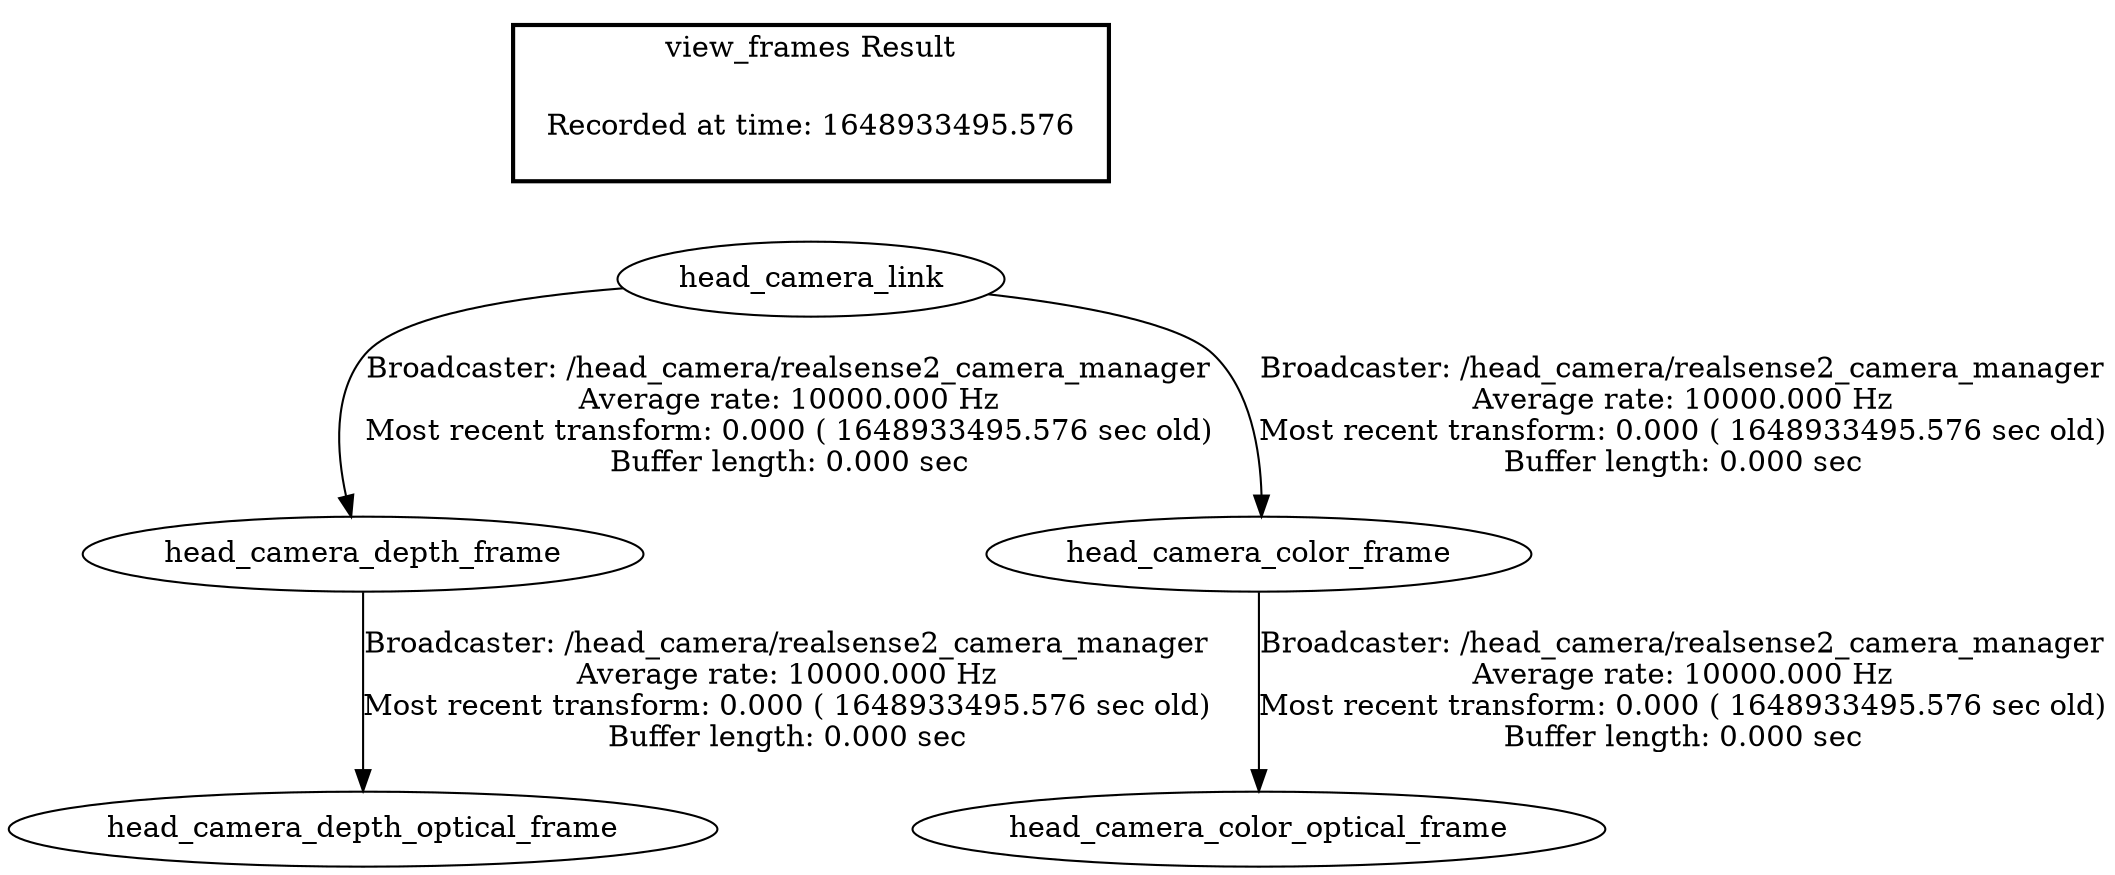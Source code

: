 digraph G {
"head_camera_link" -> "head_camera_depth_frame"[label="Broadcaster: /head_camera/realsense2_camera_manager\nAverage rate: 10000.000 Hz\nMost recent transform: 0.000 ( 1648933495.576 sec old)\nBuffer length: 0.000 sec\n"];
"head_camera_depth_frame" -> "head_camera_depth_optical_frame"[label="Broadcaster: /head_camera/realsense2_camera_manager\nAverage rate: 10000.000 Hz\nMost recent transform: 0.000 ( 1648933495.576 sec old)\nBuffer length: 0.000 sec\n"];
"head_camera_link" -> "head_camera_color_frame"[label="Broadcaster: /head_camera/realsense2_camera_manager\nAverage rate: 10000.000 Hz\nMost recent transform: 0.000 ( 1648933495.576 sec old)\nBuffer length: 0.000 sec\n"];
"head_camera_color_frame" -> "head_camera_color_optical_frame"[label="Broadcaster: /head_camera/realsense2_camera_manager\nAverage rate: 10000.000 Hz\nMost recent transform: 0.000 ( 1648933495.576 sec old)\nBuffer length: 0.000 sec\n"];
edge [style=invis];
 subgraph cluster_legend { style=bold; color=black; label ="view_frames Result";
"Recorded at time: 1648933495.576"[ shape=plaintext ] ;
 }->"head_camera_link";
}
